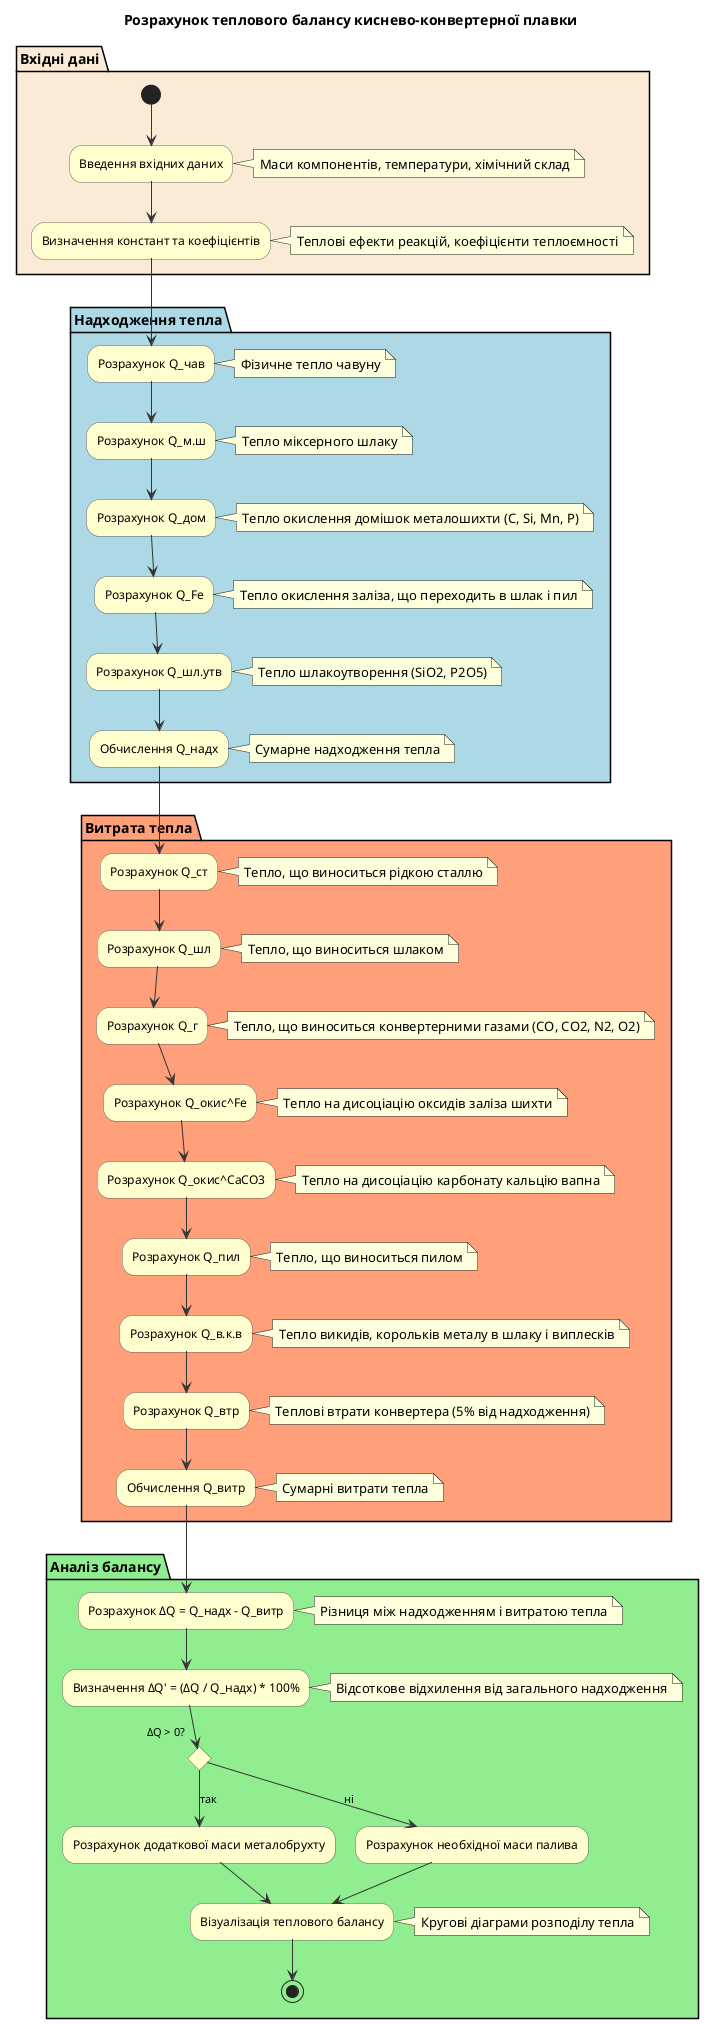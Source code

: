 @startuml "Тепловий баланс киснево-конвертерної плавки"

skinparam handwritten false
skinparam monochrome false
skinparam shadowing false
skinparam defaultFontName Arial
skinparam ArrowColor #333333
skinparam ActivityBorderColor #666666
skinparam ActivityBackgroundColor #FEFECE

title Розрахунок теплового балансу киснево-конвертерної плавки
top to bottom direction

partition "Вхідні дані" #AntiqueWhite {
  (*) --> "Введення вхідних даних"
  note right: Маси компонентів, температури, хімічний склад
  --> "Визначення констант та коефіцієнтів"
  note right: Теплові ефекти реакцій, коефіцієнти теплоємності
}

partition "Надходження тепла" #LightBlue {
  --> "Розрахунок Q_чав"
  note right: Фізичне тепло чавуну
  --> "Розрахунок Q_м.ш"
  note right: Тепло міксерного шлаку
  --> "Розрахунок Q_дом"
  note right: Тепло окислення домішок металошихти (C, Si, Mn, P)
  --> "Розрахунок Q_Fe"
  note right: Тепло окислення заліза, що переходить в шлак і пил
  --> "Розрахунок Q_шл.утв"
  note right: Тепло шлакоутворення (SiO2, P2O5)
  --> "Обчислення Q_надх"
  note right: Сумарне надходження тепла
}

partition "Витрата тепла" #LightSalmon {
  --> "Розрахунок Q_ст"
  note right: Тепло, що виноситься рідкою сталлю
  --> "Розрахунок Q_шл"
  note right: Тепло, що виноситься шлаком
  --> "Розрахунок Q_г"
  note right: Тепло, що виноситься конвертерними газами (CO, CO2, N2, O2)
  --> "Розрахунок Q_окис^Fe"
  note right: Тепло на дисоціацію оксидів заліза шихти
  --> "Розрахунок Q_окис^CaCO3"
  note right: Тепло на дисоціацію карбонату кальцію вапна
  --> "Розрахунок Q_пил"
  note right: Тепло, що виноситься пилом
  --> "Розрахунок Q_в.к.в"
  note right: Тепло викидів, корольків металу в шлаку і виплесків
  --> "Розрахунок Q_втр"
  note right: Теплові втрати конвертера (5% від надходження)
  --> "Обчислення Q_витр"
  note right: Сумарні витрати тепла
}

partition "Аналіз балансу" #LightGreen {
  --> "Розрахунок ΔQ = Q_надх - Q_витр"
  note right: Різниця між надходженням і витратою тепла
  --> "Визначення ΔQ' = (ΔQ / Q_надх) * 100%"
  note right: Відсоткове відхилення від загального надходження

  if "ΔQ > 0?" then
    -->[так] "Розрахунок додаткової маси металобрухту"
    --> "Візуалізація теплового балансу"
  else
    -->[ні] "Розрахунок необхідної маси палива"
    --> "Візуалізація теплового балансу"
  endif

  note right: Кругові діаграми розподілу тепла
  --> (*)
}


@enduml
